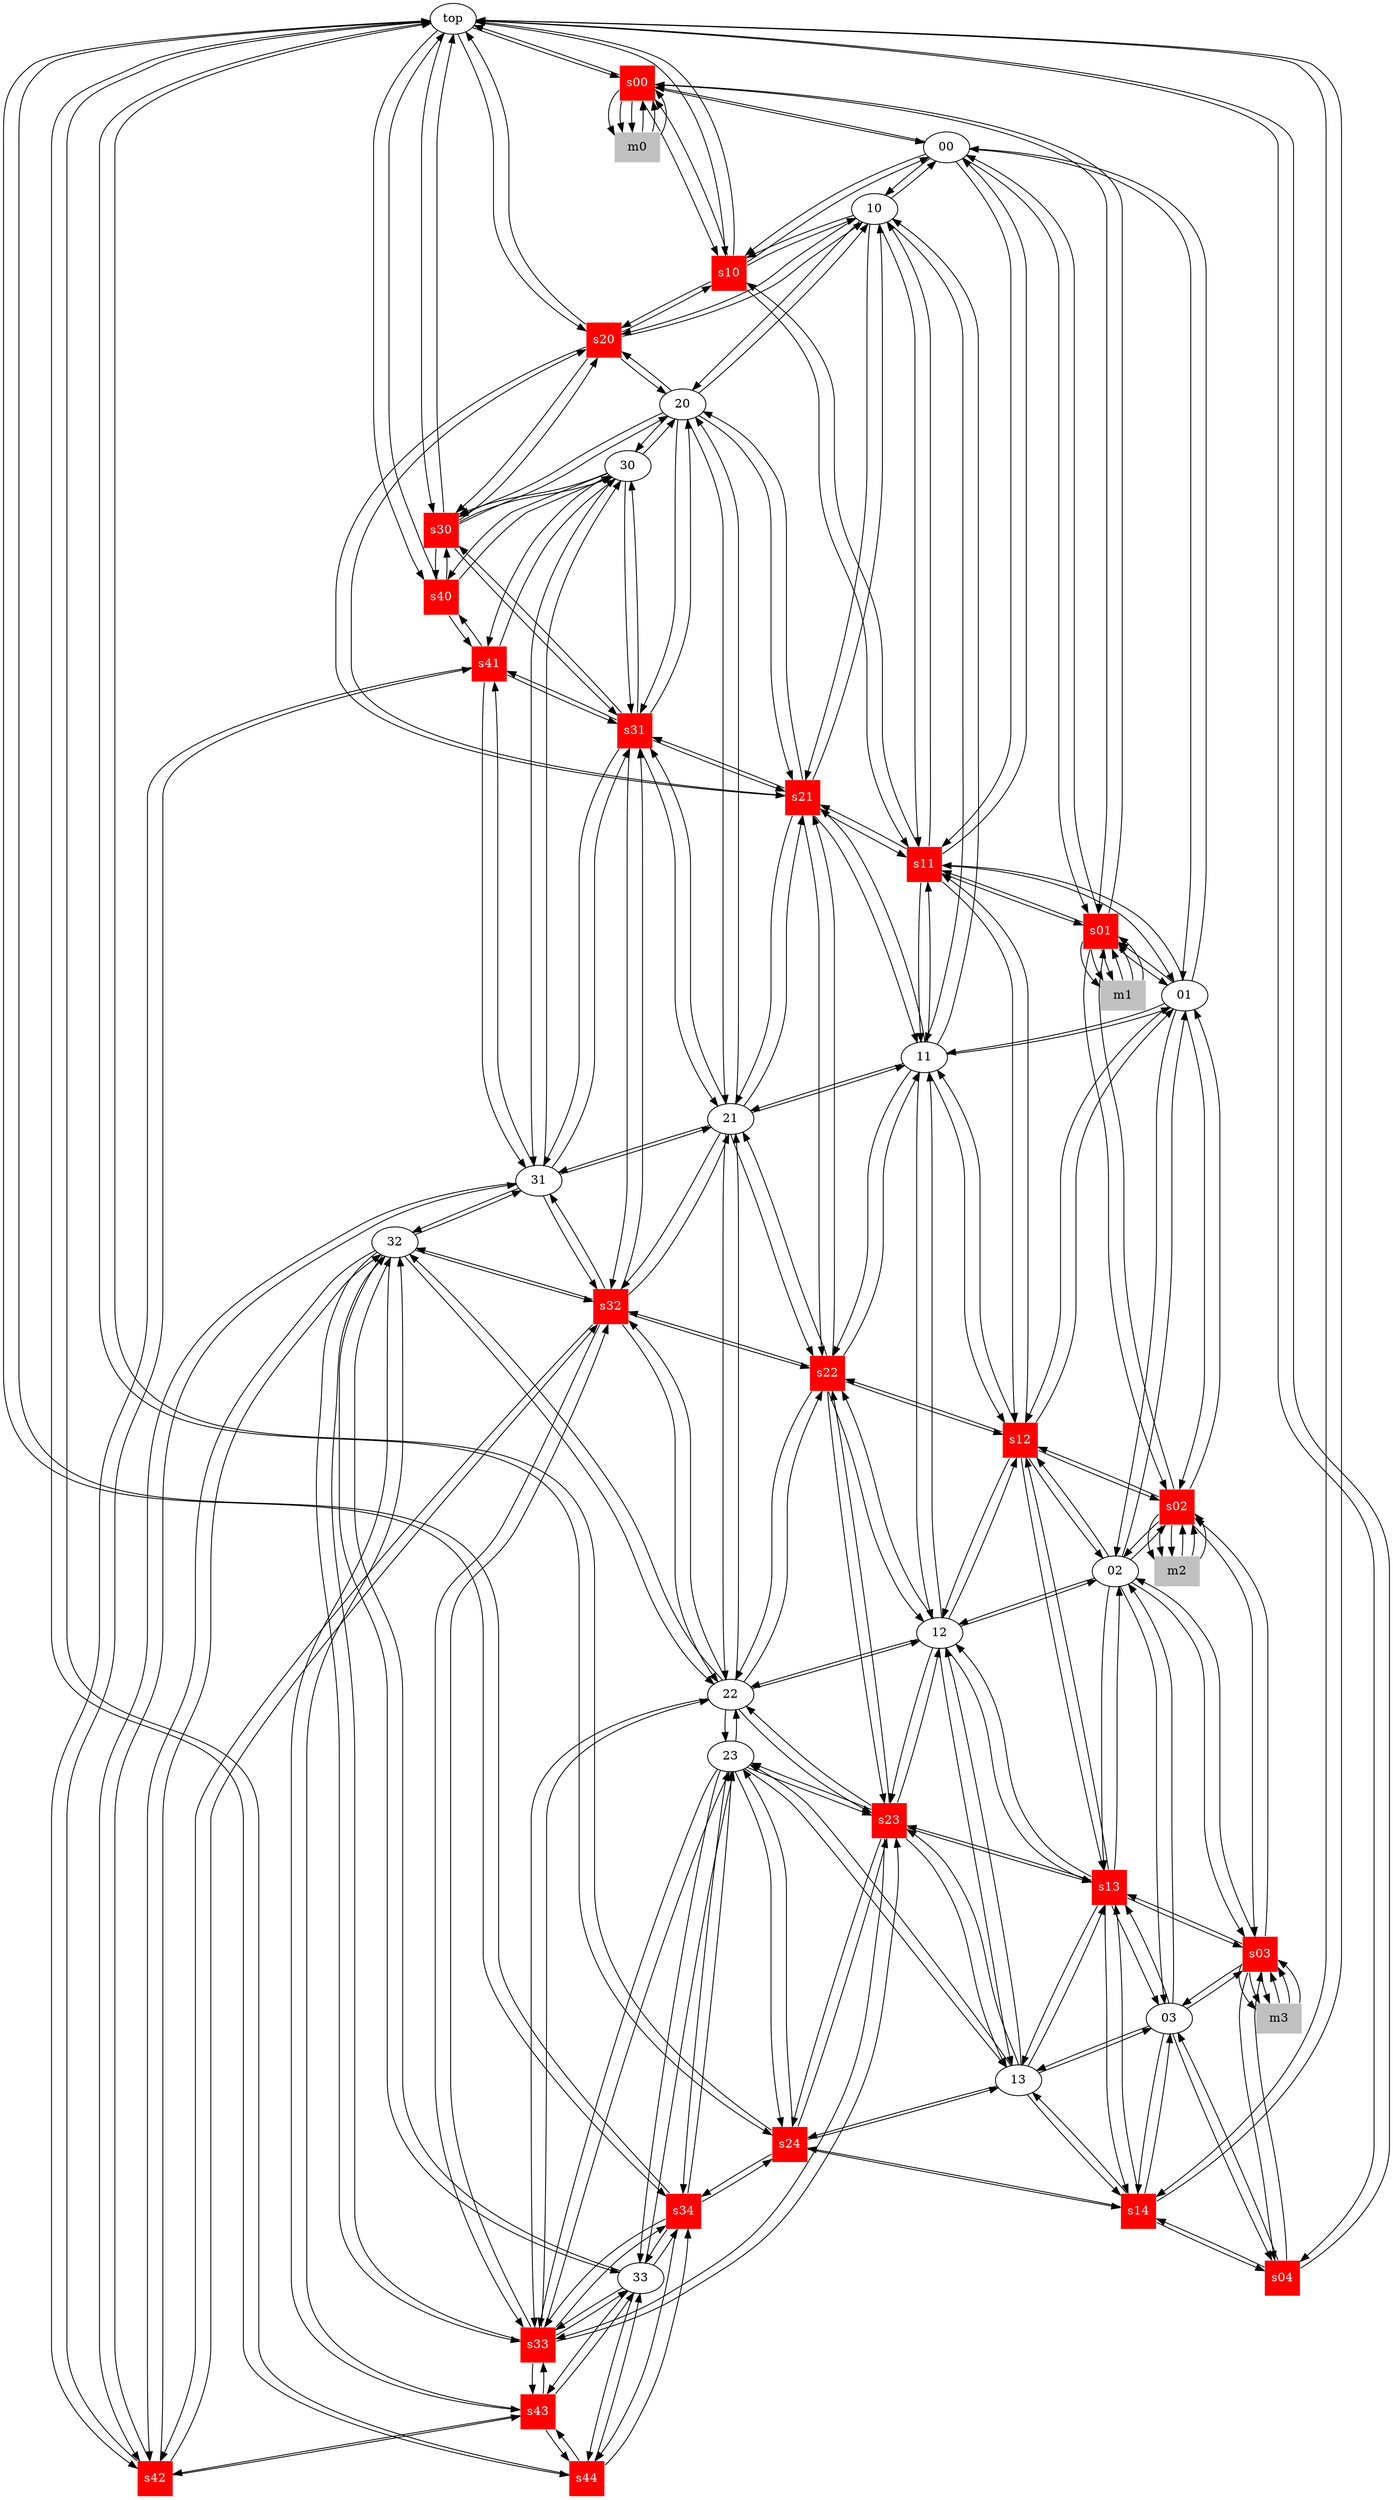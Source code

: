 digraph G {
top [pos="4,-1!"]
s00 [ shape=square style=filled fillcolor=red fontcolor=white color=white fillcolor=red pos= "0,0!"]
s01 -> s00
s10 -> s00
s01 [ shape=square style=filled fillcolor=red fontcolor=white color=white fillcolor=red pos= "0,2!"]
s02 -> s01
s00 -> s01
s11 -> s01
s02 [ shape=square style=filled fillcolor=red fontcolor=white color=white fillcolor=red pos= "0,4!"]
s03 -> s02
s01 -> s02
s12 -> s02
s03 [ shape=square style=filled fillcolor=red fontcolor=white color=white fillcolor=red pos= "0,6!"]
s04 -> s03
s02 -> s03
s13 -> s03
s04 [ shape=square style=filled fillcolor=red fontcolor=white color=white fillcolor=red pos= "0,8!"]
s03 -> s04
s14 -> s04
s10 [ shape=square style=filled fillcolor=red fontcolor=white color=white fillcolor=red pos= "2,0!"]
s11 -> s10
s00 -> s10
s20 -> s10
s11 [ shape=square style=filled fillcolor=red fontcolor=white color=white fillcolor=red pos= "2,2!"]
s12 -> s11
s10 -> s11
s01 -> s11
s21 -> s11
s12 [ shape=square style=filled fillcolor=red fontcolor=white color=white fillcolor=red pos= "2,4!"]
s13 -> s12
s11 -> s12
s02 -> s12
s22 -> s12
s13 [ shape=square style=filled fillcolor=red fontcolor=white color=white fillcolor=red pos= "2,6!"]
s14 -> s13
s12 -> s13
s03 -> s13
s23 -> s13
s14 [ shape=square style=filled fillcolor=red fontcolor=white color=white fillcolor=red pos= "2,8!"]
s13 -> s14
s04 -> s14
s24 -> s14
s20 [ shape=square style=filled fillcolor=red fontcolor=white color=white fillcolor=red pos= "4,0!"]
s21 -> s20
s10 -> s20
s30 -> s20
s21 [ shape=square style=filled fillcolor=red fontcolor=white color=white fillcolor=red pos= "4,2!"]
s22 -> s21
s20 -> s21
s11 -> s21
s31 -> s21
s22 [ shape=square style=filled fillcolor=red fontcolor=white color=white fillcolor=red pos= "4,4!"]
s23 -> s22
s21 -> s22
s12 -> s22
s32 -> s22
s23 [ shape=square style=filled fillcolor=red fontcolor=white color=white fillcolor=red pos= "4,6!"]
s24 -> s23
s22 -> s23
s13 -> s23
s33 -> s23
s24 [ shape=square style=filled fillcolor=red fontcolor=white color=white fillcolor=red pos= "4,8!"]
s23 -> s24
s14 -> s24
s34 -> s24
s30 [ shape=square style=filled fillcolor=red fontcolor=white color=white fillcolor=red pos= "6,0!"]
s31 -> s30
s20 -> s30
s40 -> s30
s31 [ shape=square style=filled fillcolor=red fontcolor=white color=white fillcolor=red pos= "6,2!"]
s32 -> s31
s30 -> s31
s21 -> s31
s41 -> s31
s32 [ shape=square style=filled fillcolor=red fontcolor=white color=white fillcolor=red pos= "6,4!"]
s33 -> s32
s31 -> s32
s22 -> s32
s42 -> s32
s33 [ shape=square style=filled fillcolor=red fontcolor=white color=white fillcolor=red pos= "6,6!"]
s34 -> s33
s32 -> s33
s23 -> s33
s43 -> s33
s34 [ shape=square style=filled fillcolor=red fontcolor=white color=white fillcolor=red pos= "6,8!"]
s33 -> s34
s24 -> s34
s44 -> s34
s40 [ shape=square style=filled fillcolor=red fontcolor=white color=white fillcolor=red pos= "8,0!"]
s41 -> s40
s30 -> s40
s41 [ shape=square style=filled fillcolor=red fontcolor=white color=white fillcolor=red pos= "8,2!"]
s42 -> s41
s40 -> s41
s31 -> s41
s42 [ shape=square style=filled fillcolor=red fontcolor=white color=white fillcolor=red pos= "8,4!"]
s43 -> s42
s41 -> s42
s32 -> s42
s43 [ shape=square style=filled fillcolor=red fontcolor=white color=white fillcolor=red pos= "8,6!"]
s44 -> s43
s42 -> s43
s33 -> s43
s44 [ shape=square style=filled fillcolor=red fontcolor=white color=white fillcolor=red pos= "8,8!"]
s43 -> s44
s34 -> s44
top -> s00
s00 -> top
top -> s10
s10 -> top
top -> s20
s20 -> top
top -> s30
s30 -> top
top -> s40
s40 -> top
top -> s04
s04 -> top
top -> s14
s14 -> top
top -> s24
s24 -> top
top -> s34
s34 -> top
top -> s44
s44 -> top
m0 [shape=rectangle style=filled fillcolor=gray color=white pos="-1,0!"]
s00 -> m0
s00 -> m0
s00 -> m0
m0 -> s00
m0 -> s00
m0 -> s00
m1 [shape=rectangle style=filled fillcolor=gray color=white pos="-1,2!"]
s01 -> m1
s01 -> m1
s01 -> m1
m1 -> s01
m1 -> s01
m1 -> s01
m2 [shape=rectangle style=filled fillcolor=gray color=white pos="-1,4!"]
s02 -> m2
s02 -> m2
s02 -> m2
m2 -> s02
m2 -> s02
m2 -> s02
m3 [shape=rectangle style=filled fillcolor=gray color=white pos="-1,6!"]
s03 -> m3
s03 -> m3
s03 -> m3
m3 -> s03
m3 -> s03
m3 -> s03
00 [pos="1,1!"]
01 -> 00
10 -> 00
01 [pos="1,3!"]
02 -> 01
00 -> 01
11 -> 01
02 [pos="1,5!"]
03 -> 02
01 -> 02
12 -> 02
03 [pos="1,7!"]
02 -> 03
13 -> 03
10 [pos="3,1!"]
11 -> 10
00 -> 10
20 -> 10
11 [pos="3,3!"]
12 -> 11
10 -> 11
01 -> 11
21 -> 11
12 [pos="3,5!"]
13 -> 12
11 -> 12
02 -> 12
22 -> 12
13 [pos="3,7!"]
12 -> 13
03 -> 13
23 -> 13
20 [pos="5,1!"]
21 -> 20
10 -> 20
30 -> 20
21 [pos="5,3!"]
22 -> 21
20 -> 21
11 -> 21
31 -> 21
22 [pos="5,5!"]
23 -> 22
21 -> 22
12 -> 22
32 -> 22
23 [pos="5,7!"]
22 -> 23
13 -> 23
33 -> 23
30 [pos="7,1!"]
31 -> 30
20 -> 30
31 [pos="7,3!"]
32 -> 31
30 -> 31
21 -> 31
32 [pos="7,5!"]
33 -> 32
31 -> 32
22 -> 32
33 [pos="7,7!"]
32 -> 33
23 -> 33
s01 -> 00
 00 -> s01
s11 -> 00
 00 -> s11
s10 -> 00
 00 -> s10
s00 -> 00
 00 -> s00
s02 -> 01
 01 -> s02
s12 -> 01
 01 -> s12
s11 -> 01
 01 -> s11
s01 -> 01
 01 -> s01
s03 -> 02
 02 -> s03
s13 -> 02
 02 -> s13
s12 -> 02
 02 -> s12
s02 -> 02
 02 -> s02
s04 -> 03
 03 -> s04
s14 -> 03
 03 -> s14
s13 -> 03
 03 -> s13
s03 -> 03
 03 -> s03
s11 -> 10
 10 -> s11
s21 -> 10
 10 -> s21
s20 -> 10
 10 -> s20
s10 -> 10
 10 -> s10
s12 -> 11
 11 -> s12
s22 -> 11
 11 -> s22
s21 -> 11
 11 -> s21
s11 -> 11
 11 -> s11
s13 -> 12
 12 -> s13
s23 -> 12
 12 -> s23
s22 -> 12
 12 -> s22
s12 -> 12
 12 -> s12
s14 -> 13
 13 -> s14
s24 -> 13
 13 -> s24
s23 -> 13
 13 -> s23
s13 -> 13
 13 -> s13
s21 -> 20
 20 -> s21
s31 -> 20
 20 -> s31
s30 -> 20
 20 -> s30
s20 -> 20
 20 -> s20
s22 -> 21
 21 -> s22
s32 -> 21
 21 -> s32
s31 -> 21
 21 -> s31
s21 -> 21
 21 -> s21
s23 -> 22
 22 -> s23
s33 -> 22
 22 -> s33
s32 -> 22
 22 -> s32
s22 -> 22
 22 -> s22
s24 -> 23
 23 -> s24
s34 -> 23
 23 -> s34
s33 -> 23
 23 -> s33
s23 -> 23
 23 -> s23
s31 -> 30
 30 -> s31
s41 -> 30
 30 -> s41
s40 -> 30
 30 -> s40
s30 -> 30
 30 -> s30
s32 -> 31
 31 -> s32
s42 -> 31
 31 -> s42
s41 -> 31
 31 -> s41
s31 -> 31
 31 -> s31
s33 -> 32
 32 -> s33
s43 -> 32
 32 -> s43
s42 -> 32
 32 -> s42
s32 -> 32
 32 -> s32
s34 -> 33
 33 -> s34
s44 -> 33
 33 -> s44
s43 -> 33
 33 -> s43
s33 -> 33
 33 -> s33
}
